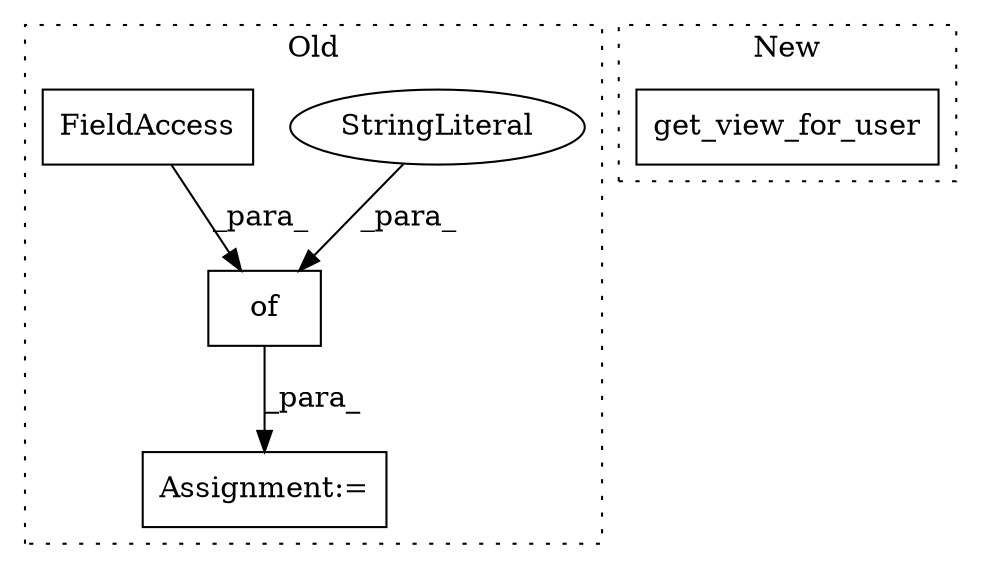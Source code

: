 digraph G {
subgraph cluster0 {
1 [label="of" a="32" s="1464,1511" l="3,1" shape="box"];
3 [label="StringLiteral" a="45" s="1467" l="17" shape="ellipse"];
4 [label="FieldAccess" a="22" s="1485" l="6" shape="box"];
5 [label="Assignment:=" a="7" s="1400" l="1" shape="box"];
label = "Old";
style="dotted";
}
subgraph cluster1 {
2 [label="get_view_for_user" a="32" s="1325,1397" l="18,1" shape="box"];
label = "New";
style="dotted";
}
1 -> 5 [label="_para_"];
3 -> 1 [label="_para_"];
4 -> 1 [label="_para_"];
}